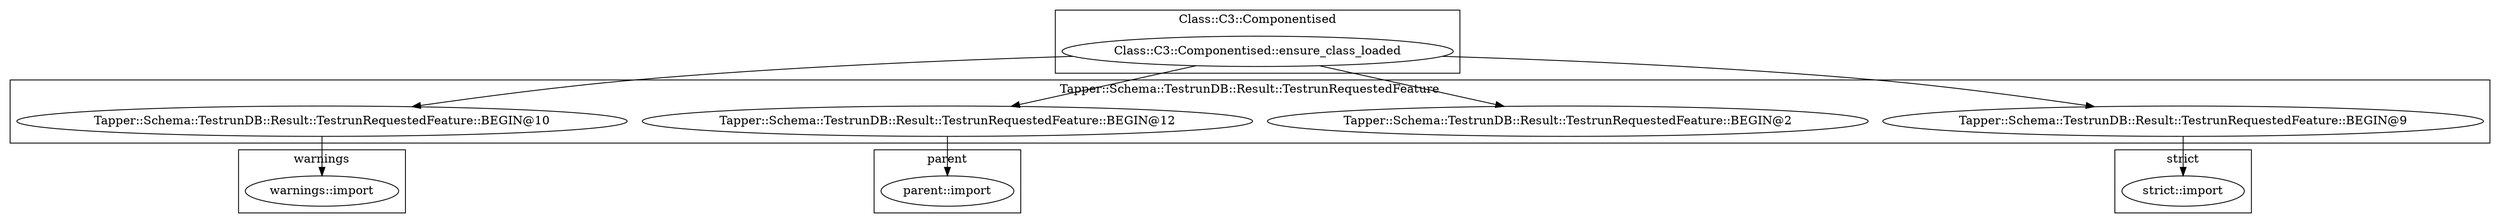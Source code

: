 digraph {
graph [overlap=false]
subgraph cluster_parent {
	label="parent";
	"parent::import";
}
subgraph cluster_Class_C3_Componentised {
	label="Class::C3::Componentised";
	"Class::C3::Componentised::ensure_class_loaded";
}
subgraph cluster_warnings {
	label="warnings";
	"warnings::import";
}
subgraph cluster_Tapper_Schema_TestrunDB_Result_TestrunRequestedFeature {
	label="Tapper::Schema::TestrunDB::Result::TestrunRequestedFeature";
	"Tapper::Schema::TestrunDB::Result::TestrunRequestedFeature::BEGIN@10";
	"Tapper::Schema::TestrunDB::Result::TestrunRequestedFeature::BEGIN@2";
	"Tapper::Schema::TestrunDB::Result::TestrunRequestedFeature::BEGIN@12";
	"Tapper::Schema::TestrunDB::Result::TestrunRequestedFeature::BEGIN@9";
}
subgraph cluster_strict {
	label="strict";
	"strict::import";
}
"Class::C3::Componentised::ensure_class_loaded" -> "Tapper::Schema::TestrunDB::Result::TestrunRequestedFeature::BEGIN@2";
"Tapper::Schema::TestrunDB::Result::TestrunRequestedFeature::BEGIN@10" -> "warnings::import";
"Class::C3::Componentised::ensure_class_loaded" -> "Tapper::Schema::TestrunDB::Result::TestrunRequestedFeature::BEGIN@10";
"Tapper::Schema::TestrunDB::Result::TestrunRequestedFeature::BEGIN@9" -> "strict::import";
"Tapper::Schema::TestrunDB::Result::TestrunRequestedFeature::BEGIN@12" -> "parent::import";
"Class::C3::Componentised::ensure_class_loaded" -> "Tapper::Schema::TestrunDB::Result::TestrunRequestedFeature::BEGIN@9";
"Class::C3::Componentised::ensure_class_loaded" -> "Tapper::Schema::TestrunDB::Result::TestrunRequestedFeature::BEGIN@12";
}
